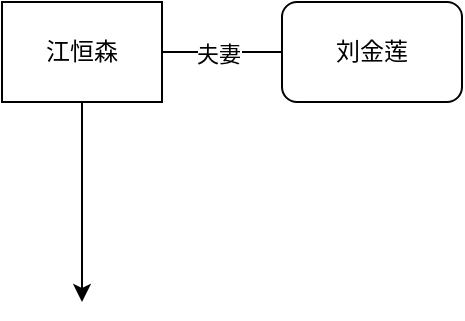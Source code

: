 <mxfile version="28.2.7">
  <diagram name="第 1 页" id="uusouTZ8T9RKT7LeBplc">
    <mxGraphModel dx="1554" dy="858" grid="1" gridSize="10" guides="1" tooltips="1" connect="1" arrows="1" fold="1" page="1" pageScale="1" pageWidth="827" pageHeight="1169" math="0" shadow="0">
      <root>
        <mxCell id="0" />
        <mxCell id="1" parent="0" />
        <mxCell id="LlPaVez4z-mNMhqxxeAA-5" style="edgeStyle=orthogonalEdgeStyle;rounded=0;orthogonalLoop=1;jettySize=auto;html=1;exitX=1;exitY=0.5;exitDx=0;exitDy=0;entryX=0;entryY=0.5;entryDx=0;entryDy=0;endArrow=none;endFill=0;" edge="1" parent="1" source="LlPaVez4z-mNMhqxxeAA-1" target="LlPaVez4z-mNMhqxxeAA-2">
          <mxGeometry relative="1" as="geometry" />
        </mxCell>
        <mxCell id="LlPaVez4z-mNMhqxxeAA-6" value="夫妻" style="edgeLabel;html=1;align=center;verticalAlign=middle;resizable=0;points=[];" vertex="1" connectable="0" parent="LlPaVez4z-mNMhqxxeAA-5">
          <mxGeometry x="-0.087" y="-1" relative="1" as="geometry">
            <mxPoint as="offset" />
          </mxGeometry>
        </mxCell>
        <mxCell id="LlPaVez4z-mNMhqxxeAA-10" style="edgeStyle=orthogonalEdgeStyle;rounded=0;orthogonalLoop=1;jettySize=auto;html=1;exitX=0.5;exitY=1;exitDx=0;exitDy=0;" edge="1" parent="1" source="LlPaVez4z-mNMhqxxeAA-1">
          <mxGeometry relative="1" as="geometry">
            <mxPoint x="290" y="280" as="targetPoint" />
          </mxGeometry>
        </mxCell>
        <mxCell id="LlPaVez4z-mNMhqxxeAA-1" value="江恒森" style="rounded=0;whiteSpace=wrap;html=1;" vertex="1" parent="1">
          <mxGeometry x="250" y="130" width="80" height="50" as="geometry" />
        </mxCell>
        <UserObject label="刘金莲" linkTarget="_blank" id="LlPaVez4z-mNMhqxxeAA-2">
          <mxCell style="rounded=1;whiteSpace=wrap;html=1;" vertex="1" parent="1">
            <mxGeometry x="390" y="130" width="90" height="50" as="geometry" />
          </mxCell>
        </UserObject>
      </root>
    </mxGraphModel>
  </diagram>
</mxfile>
